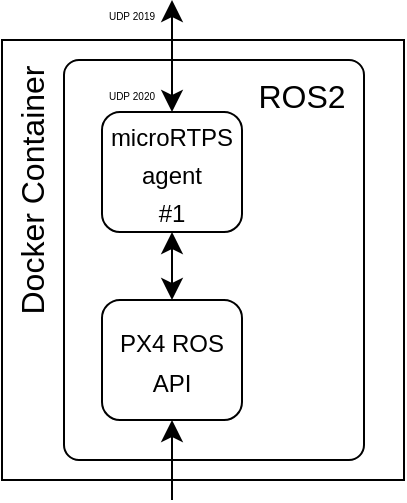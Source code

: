 <mxfile version="23.1.1" type="google">
  <diagram name="Pagina-1" id="aAno4O4-GMGpdeOjlcYK">
    <mxGraphModel grid="1" page="1" gridSize="10" guides="1" tooltips="1" connect="1" arrows="1" fold="1" pageScale="1" pageWidth="827" pageHeight="1169" math="0" shadow="0">
      <root>
        <mxCell id="0" />
        <mxCell id="1" parent="0" />
        <mxCell id="Juwblw9oVWeKGs1R8AEu-43" value="" style="rounded=0;whiteSpace=wrap;html=1;fillStyle=auto;fillColor=default;strokeColor=default;" vertex="1" parent="1">
          <mxGeometry x="269" y="180" width="201" height="220" as="geometry" />
        </mxCell>
        <mxCell id="Juwblw9oVWeKGs1R8AEu-44" value="" style="rounded=1;whiteSpace=wrap;html=1;fontSize=16;fillColor=none;arcSize=5;" vertex="1" parent="1">
          <mxGeometry x="300" y="190" width="150" height="200" as="geometry" />
        </mxCell>
        <mxCell id="Juwblw9oVWeKGs1R8AEu-49" value="ROS2" style="text;html=1;strokeColor=none;fillColor=none;align=center;verticalAlign=middle;whiteSpace=wrap;rounded=0;fontSize=16;" vertex="1" parent="1">
          <mxGeometry x="389" y="192.5" width="60" height="30" as="geometry" />
        </mxCell>
        <mxCell id="Juwblw9oVWeKGs1R8AEu-50" value="Docker Container" style="text;html=1;strokeColor=none;fillColor=none;align=center;verticalAlign=middle;whiteSpace=wrap;rounded=0;fontSize=16;rotation=-90;" vertex="1" parent="1">
          <mxGeometry x="209" y="240" width="150" height="30" as="geometry" />
        </mxCell>
        <mxCell id="Juwblw9oVWeKGs1R8AEu-51" value="" style="endArrow=classic;startArrow=classic;html=1;rounded=0;fontSize=12;startSize=8;endSize=8;curved=1;entryX=0.5;entryY=0;entryDx=0;entryDy=0;" edge="1" parent="1" target="Juwblw9oVWeKGs1R8AEu-76">
          <mxGeometry width="50" height="50" relative="1" as="geometry">
            <mxPoint x="354" y="160" as="sourcePoint" />
            <mxPoint x="500" y="160" as="targetPoint" />
          </mxGeometry>
        </mxCell>
        <mxCell id="Juwblw9oVWeKGs1R8AEu-54" value="UDP&amp;nbsp;2020&lt;span style=&quot;background-color: transparent; color: rgb(255, 255, 255); font-family: source-code-pro, Menlo, Monaco, Consolas, &amp;quot;Courier New&amp;quot;, monospace; font-size: 0.85em; text-align: left;&quot;&gt;&lt;/span&gt;" style="text;html=1;strokeColor=none;fillColor=none;align=center;verticalAlign=middle;whiteSpace=wrap;rounded=0;fontSize=5;" vertex="1" parent="1">
          <mxGeometry x="319" y="200" width="30" height="15" as="geometry" />
        </mxCell>
        <mxCell id="Juwblw9oVWeKGs1R8AEu-57" value="UDP&amp;nbsp;2019&lt;span style=&quot;background-color: transparent; color: rgb(255, 255, 255); font-family: source-code-pro, Menlo, Monaco, Consolas, &amp;quot;Courier New&amp;quot;, monospace; font-size: 0.85em; text-align: left;&quot;&gt;&lt;/span&gt;" style="text;html=1;strokeColor=none;fillColor=none;align=center;verticalAlign=middle;whiteSpace=wrap;rounded=0;fontSize=5;" vertex="1" parent="1">
          <mxGeometry x="319" y="160" width="30" height="15" as="geometry" />
        </mxCell>
        <mxCell id="Juwblw9oVWeKGs1R8AEu-63" value="&lt;span style=&quot;font-size: 12px;&quot;&gt;PX4 ROS API&lt;br&gt;&lt;/span&gt;" style="rounded=1;whiteSpace=wrap;html=1;fontSize=16;" vertex="1" parent="1">
          <mxGeometry x="319" y="310" width="70" height="60" as="geometry" />
        </mxCell>
        <mxCell id="Juwblw9oVWeKGs1R8AEu-66" value="" style="endArrow=classic;startArrow=classic;html=1;rounded=0;fontSize=12;startSize=8;endSize=8;curved=1;exitX=0.5;exitY=1;exitDx=0;exitDy=0;entryX=0.5;entryY=0;entryDx=0;entryDy=0;endFill=1;" edge="1" parent="1" source="Juwblw9oVWeKGs1R8AEu-76" target="Juwblw9oVWeKGs1R8AEu-63">
          <mxGeometry width="50" height="50" relative="1" as="geometry">
            <mxPoint x="353.74" y="276" as="sourcePoint" />
            <mxPoint x="353.74" y="342" as="targetPoint" />
            <Array as="points">
              <mxPoint x="354" y="290" />
            </Array>
          </mxGeometry>
        </mxCell>
        <mxCell id="Juwblw9oVWeKGs1R8AEu-73" value="" style="endArrow=classic;startArrow=none;html=1;rounded=0;fontSize=12;startSize=8;endSize=8;curved=1;entryX=0.5;entryY=1;entryDx=0;entryDy=0;exitX=0.5;exitY=0;exitDx=0;exitDy=0;startFill=0;" edge="1" parent="1" target="Juwblw9oVWeKGs1R8AEu-63">
          <mxGeometry width="50" height="50" relative="1" as="geometry">
            <mxPoint x="354" y="410" as="sourcePoint" />
            <mxPoint x="330" y="330" as="targetPoint" />
          </mxGeometry>
        </mxCell>
        <mxCell id="Juwblw9oVWeKGs1R8AEu-76" value="&lt;font style=&quot;font-size: 12px;&quot;&gt;microRTPS&lt;br&gt;agent&lt;br&gt;#1&lt;/font&gt;" style="rounded=1;whiteSpace=wrap;html=1;fontSize=16;" vertex="1" parent="1">
          <mxGeometry x="319" y="216" width="70" height="60" as="geometry" />
        </mxCell>
      </root>
    </mxGraphModel>
  </diagram>
</mxfile>
